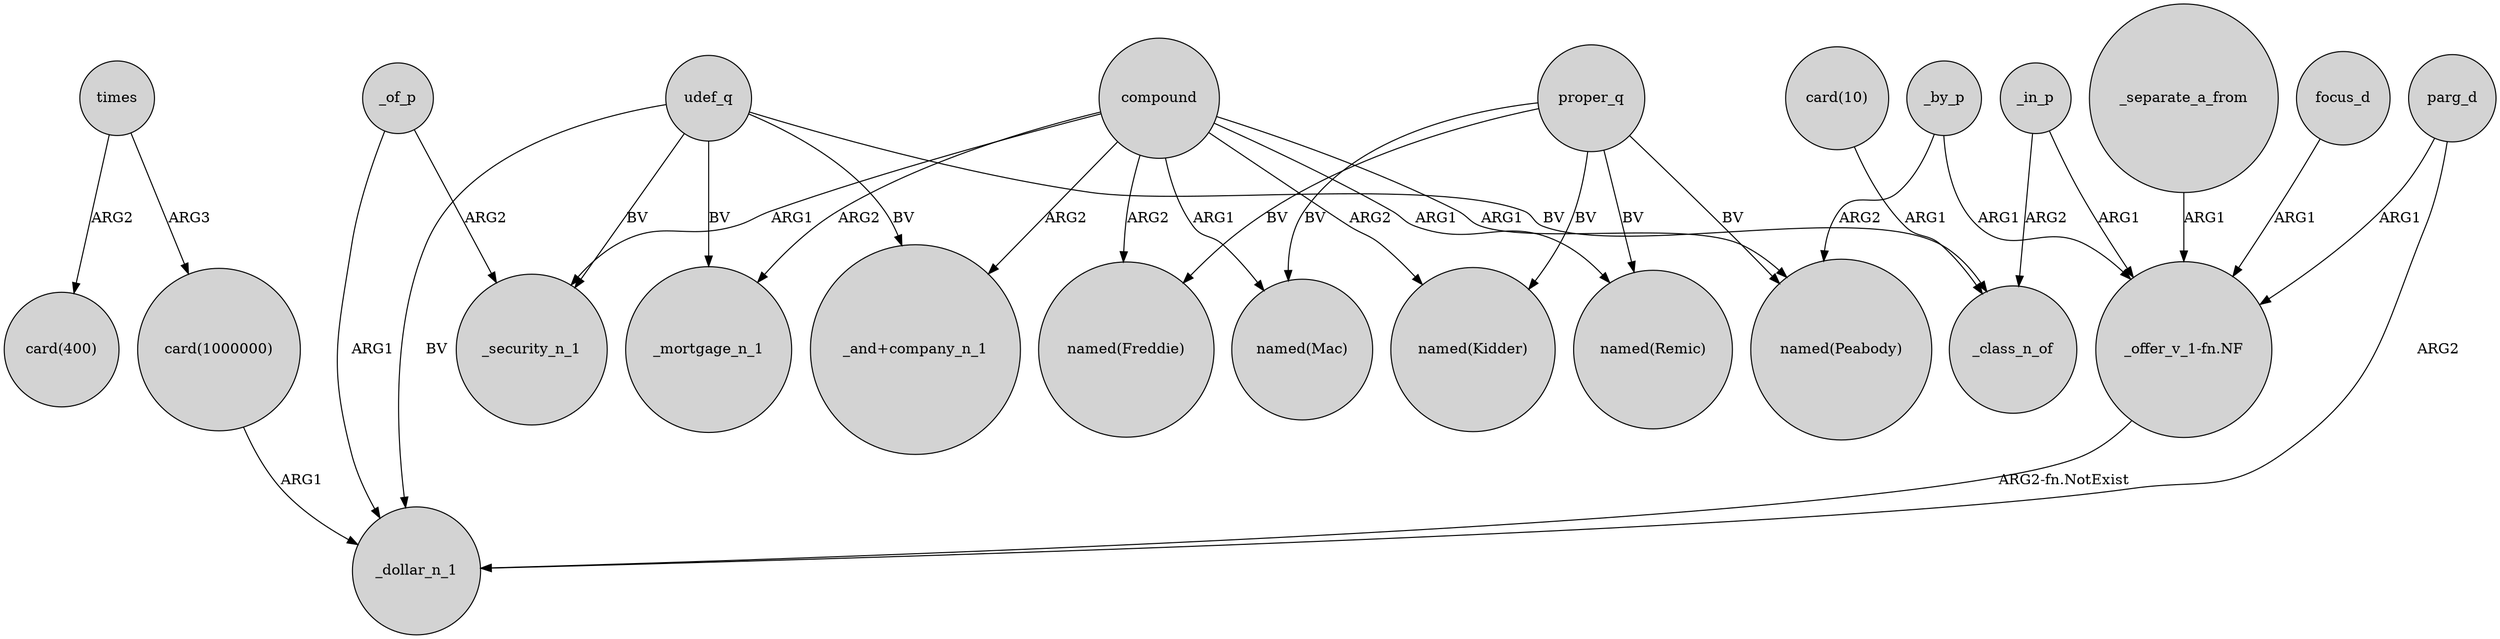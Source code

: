 digraph {
	node [shape=circle style=filled]
	_by_p -> "_offer_v_1-fn.NF" [label=ARG1]
	compound -> "named(Kidder)" [label=ARG2]
	"card(1000000)" -> _dollar_n_1 [label=ARG1]
	_in_p -> "_offer_v_1-fn.NF" [label=ARG1]
	udef_q -> _mortgage_n_1 [label=BV]
	udef_q -> _class_n_of [label=BV]
	compound -> "named(Remic)" [label=ARG1]
	times -> "card(400)" [label=ARG2]
	_of_p -> _dollar_n_1 [label=ARG1]
	proper_q -> "named(Remic)" [label=BV]
	compound -> _mortgage_n_1 [label=ARG2]
	proper_q -> "named(Peabody)" [label=BV]
	_separate_a_from -> "_offer_v_1-fn.NF" [label=ARG1]
	compound -> _security_n_1 [label=ARG1]
	_in_p -> _class_n_of [label=ARG2]
	_of_p -> _security_n_1 [label=ARG2]
	"_offer_v_1-fn.NF" -> _dollar_n_1 [label="ARG2-fn.NotExist"]
	focus_d -> "_offer_v_1-fn.NF" [label=ARG1]
	compound -> "named(Peabody)" [label=ARG1]
	times -> "card(1000000)" [label=ARG3]
	compound -> "_and+company_n_1" [label=ARG2]
	proper_q -> "named(Mac)" [label=BV]
	proper_q -> "named(Freddie)" [label=BV]
	proper_q -> "named(Kidder)" [label=BV]
	"card(10)" -> _class_n_of [label=ARG1]
	compound -> "named(Freddie)" [label=ARG2]
	_by_p -> "named(Peabody)" [label=ARG2]
	parg_d -> _dollar_n_1 [label=ARG2]
	udef_q -> "_and+company_n_1" [label=BV]
	compound -> "named(Mac)" [label=ARG1]
	parg_d -> "_offer_v_1-fn.NF" [label=ARG1]
	udef_q -> _dollar_n_1 [label=BV]
	udef_q -> _security_n_1 [label=BV]
}
